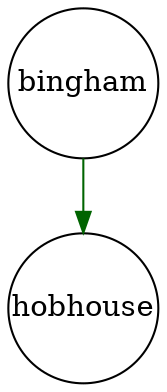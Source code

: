 digraph fullagr_bingham_hobhouse { 
 K=0.6 
 bingham -> { hobhouse } [color="darkgreen", arrowhead="normal", penwidth=1, href="#23"]; 
 "bingham" [shape="circle", fixedsize="true", height=1, width=1, style="filled", fillcolor="white", href="#bingham"]; 
 "hobhouse" [shape="circle", fixedsize="true", height=1, width=1, style="filled", fillcolor="white", href="#hobhouse"]; 

}
